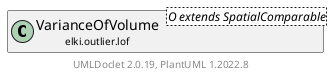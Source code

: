 @startuml
    remove .*\.(Instance|Par|Parameterizer|Factory)$
    set namespaceSeparator none
    hide empty fields
    hide empty methods

    class "<size:14>VarianceOfVolume.Par\n<size:10>elki.outlier.lof" as elki.outlier.lof.VarianceOfVolume.Par<O extends SpatialComparable> {
        {static} +K_ID: OptionID
        #distance: Distance<? super SpatialComparable>
        #k: int
        +configure(Parameterization): void
        +make(): VarianceOfVolume<O extends SpatialComparable>
    }

    interface "<size:14>Parameterizer\n<size:10>elki.utilities.optionhandling" as elki.utilities.optionhandling.Parameterizer [[../../utilities/optionhandling/Parameterizer.html]] {
        {abstract} +make(): Object
    }
    class "<size:14>VarianceOfVolume\n<size:10>elki.outlier.lof" as elki.outlier.lof.VarianceOfVolume<O extends SpatialComparable> [[VarianceOfVolume.html]]

    elki.utilities.optionhandling.Parameterizer <|.. elki.outlier.lof.VarianceOfVolume.Par
    elki.outlier.lof.VarianceOfVolume +-- elki.outlier.lof.VarianceOfVolume.Par

    center footer UMLDoclet 2.0.19, PlantUML 1.2022.8
@enduml
